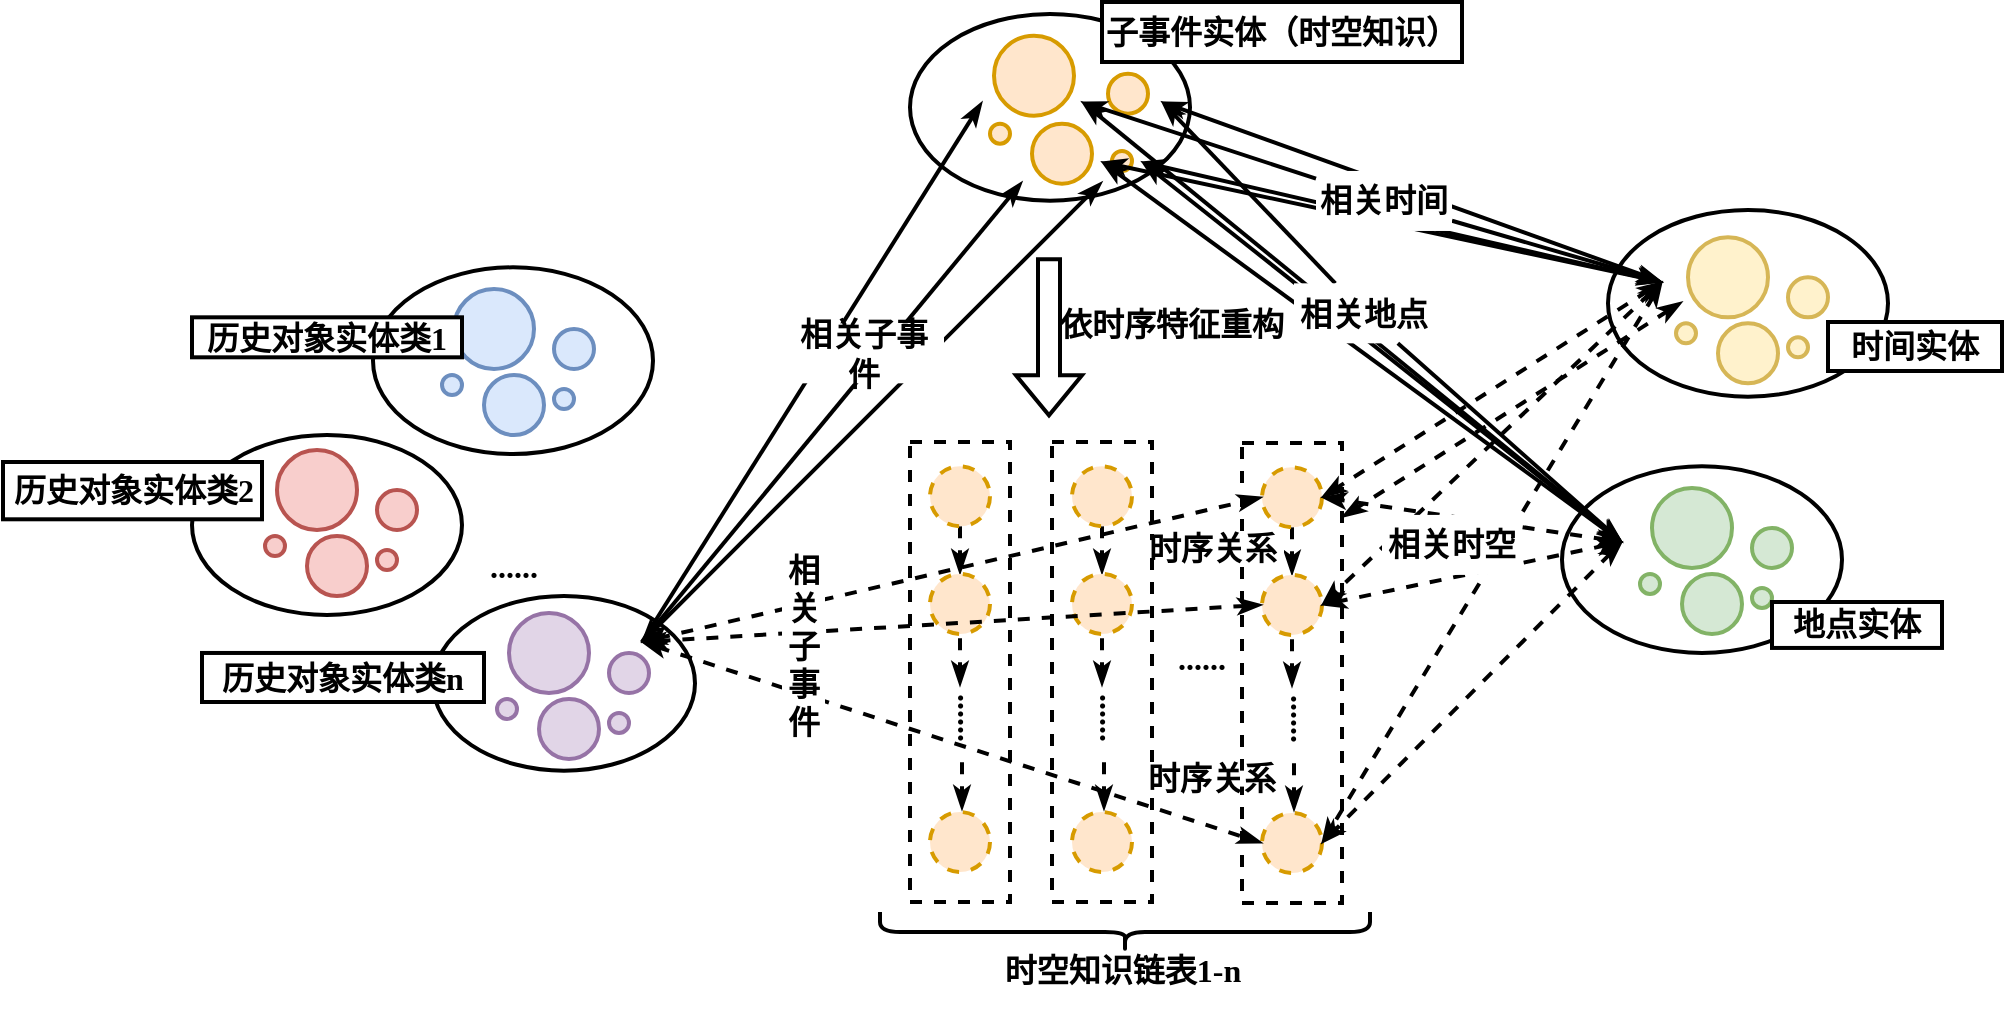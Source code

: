 <mxfile version="17.2.4" type="github">
  <diagram id="vx9gxHM6k6enUax1p6K6" name="Page-1">
    <mxGraphModel dx="1885" dy="794" grid="1" gridSize="10" guides="1" tooltips="1" connect="1" arrows="1" fold="1" page="1" pageScale="1" pageWidth="827" pageHeight="1169" math="0" shadow="0">
      <root>
        <mxCell id="0" />
        <mxCell id="1" parent="0" />
        <mxCell id="Nuy2MIkLEGF_IpoQAE7Y-3" value="" style="ellipse;whiteSpace=wrap;html=1;strokeWidth=2;fontSize=16;fontStyle=1" parent="1" vertex="1">
          <mxGeometry x="155.5" y="347" width="131" height="87.33" as="geometry" />
        </mxCell>
        <mxCell id="Nuy2MIkLEGF_IpoQAE7Y-1" value="" style="ellipse;whiteSpace=wrap;html=1;strokeWidth=2;fontSize=16;fontStyle=1" parent="1" vertex="1">
          <mxGeometry x="125.5" y="182.67" width="140" height="93.33" as="geometry" />
        </mxCell>
        <mxCell id="Nuy2MIkLEGF_IpoQAE7Y-2" value="" style="ellipse;whiteSpace=wrap;html=1;strokeWidth=2;fontSize=16;fontStyle=1" parent="1" vertex="1">
          <mxGeometry x="35" y="266.5" width="135" height="90" as="geometry" />
        </mxCell>
        <mxCell id="Nuy2MIkLEGF_IpoQAE7Y-6" value="" style="ellipse;whiteSpace=wrap;html=1;aspect=fixed;fillColor=#dae8fc;strokeColor=#6c8ebf;strokeWidth=2;fontSize=16;fontStyle=1" parent="1" vertex="1">
          <mxGeometry x="166" y="193.5" width="40" height="40" as="geometry" />
        </mxCell>
        <mxCell id="Nuy2MIkLEGF_IpoQAE7Y-7" value="" style="ellipse;whiteSpace=wrap;html=1;aspect=fixed;fillColor=#dae8fc;strokeColor=#6c8ebf;strokeWidth=2;fontSize=16;fontStyle=1" parent="1" vertex="1">
          <mxGeometry x="181" y="236.5" width="30" height="30" as="geometry" />
        </mxCell>
        <mxCell id="Nuy2MIkLEGF_IpoQAE7Y-8" value="" style="ellipse;whiteSpace=wrap;html=1;aspect=fixed;fillColor=#dae8fc;strokeColor=#6c8ebf;strokeWidth=2;fontSize=16;fontStyle=1" parent="1" vertex="1">
          <mxGeometry x="216" y="243.5" width="10" height="10" as="geometry" />
        </mxCell>
        <mxCell id="Nuy2MIkLEGF_IpoQAE7Y-9" value="" style="ellipse;whiteSpace=wrap;html=1;aspect=fixed;fillColor=#dae8fc;strokeColor=#6c8ebf;strokeWidth=2;fontSize=16;fontStyle=1" parent="1" vertex="1">
          <mxGeometry x="216" y="213.5" width="20" height="20" as="geometry" />
        </mxCell>
        <mxCell id="Nuy2MIkLEGF_IpoQAE7Y-10" value="" style="ellipse;whiteSpace=wrap;html=1;aspect=fixed;fillColor=#dae8fc;strokeColor=#6c8ebf;strokeWidth=2;fontSize=16;fontStyle=1" parent="1" vertex="1">
          <mxGeometry x="160" y="236.5" width="10" height="10" as="geometry" />
        </mxCell>
        <mxCell id="Nuy2MIkLEGF_IpoQAE7Y-13" value="" style="ellipse;whiteSpace=wrap;html=1;aspect=fixed;fillColor=#f8cecc;strokeColor=#b85450;strokeWidth=2;fontSize=16;fontStyle=1" parent="1" vertex="1">
          <mxGeometry x="77.5" y="274" width="40" height="40" as="geometry" />
        </mxCell>
        <mxCell id="Nuy2MIkLEGF_IpoQAE7Y-14" value="" style="ellipse;whiteSpace=wrap;html=1;aspect=fixed;fillColor=#f8cecc;strokeColor=#b85450;strokeWidth=2;fontSize=16;fontStyle=1" parent="1" vertex="1">
          <mxGeometry x="92.5" y="317" width="30" height="30" as="geometry" />
        </mxCell>
        <mxCell id="Nuy2MIkLEGF_IpoQAE7Y-15" value="" style="ellipse;whiteSpace=wrap;html=1;aspect=fixed;fillColor=#f8cecc;strokeColor=#b85450;strokeWidth=2;fontSize=16;fontStyle=1" parent="1" vertex="1">
          <mxGeometry x="127.5" y="324" width="10" height="10" as="geometry" />
        </mxCell>
        <mxCell id="Nuy2MIkLEGF_IpoQAE7Y-16" value="" style="ellipse;whiteSpace=wrap;html=1;aspect=fixed;fillColor=#f8cecc;strokeColor=#b85450;strokeWidth=2;fontSize=16;fontStyle=1" parent="1" vertex="1">
          <mxGeometry x="127.5" y="294" width="20" height="20" as="geometry" />
        </mxCell>
        <mxCell id="Nuy2MIkLEGF_IpoQAE7Y-17" value="" style="ellipse;whiteSpace=wrap;html=1;aspect=fixed;fillColor=#f8cecc;strokeColor=#b85450;strokeWidth=2;fontSize=16;fontStyle=1" parent="1" vertex="1">
          <mxGeometry x="71.5" y="317" width="10" height="10" as="geometry" />
        </mxCell>
        <mxCell id="Nuy2MIkLEGF_IpoQAE7Y-18" value="" style="ellipse;whiteSpace=wrap;html=1;aspect=fixed;fillColor=#e1d5e7;strokeColor=#9673a6;strokeWidth=2;fontSize=16;fontStyle=1" parent="1" vertex="1">
          <mxGeometry x="193.5" y="355.48" width="40" height="40" as="geometry" />
        </mxCell>
        <mxCell id="Nuy2MIkLEGF_IpoQAE7Y-19" value="" style="ellipse;whiteSpace=wrap;html=1;aspect=fixed;fillColor=#e1d5e7;strokeColor=#9673a6;strokeWidth=2;fontSize=16;fontStyle=1" parent="1" vertex="1">
          <mxGeometry x="208.5" y="398.48" width="30" height="30" as="geometry" />
        </mxCell>
        <mxCell id="Nuy2MIkLEGF_IpoQAE7Y-20" value="" style="ellipse;whiteSpace=wrap;html=1;aspect=fixed;fillColor=#e1d5e7;strokeColor=#9673a6;strokeWidth=2;fontSize=16;fontStyle=1" parent="1" vertex="1">
          <mxGeometry x="243.5" y="405.48" width="10" height="10" as="geometry" />
        </mxCell>
        <mxCell id="Nuy2MIkLEGF_IpoQAE7Y-21" value="" style="ellipse;whiteSpace=wrap;html=1;aspect=fixed;fillColor=#e1d5e7;strokeColor=#9673a6;strokeWidth=2;fontSize=16;fontStyle=1" parent="1" vertex="1">
          <mxGeometry x="243.5" y="375.48" width="20" height="20" as="geometry" />
        </mxCell>
        <mxCell id="Nuy2MIkLEGF_IpoQAE7Y-22" value="" style="ellipse;whiteSpace=wrap;html=1;aspect=fixed;fillColor=#e1d5e7;strokeColor=#9673a6;strokeWidth=2;fontSize=16;fontStyle=1" parent="1" vertex="1">
          <mxGeometry x="187.5" y="398.48" width="10" height="10" as="geometry" />
        </mxCell>
        <mxCell id="Nuy2MIkLEGF_IpoQAE7Y-42" value="" style="ellipse;whiteSpace=wrap;html=1;strokeWidth=2;fontSize=16;fontStyle=1" parent="1" vertex="1">
          <mxGeometry x="743" y="154.0" width="140" height="93.33" as="geometry" />
        </mxCell>
        <mxCell id="Nuy2MIkLEGF_IpoQAE7Y-43" value="" style="ellipse;whiteSpace=wrap;html=1;aspect=fixed;fillColor=#fff2cc;strokeColor=#d6b656;strokeWidth=2;fontSize=16;fontStyle=1" parent="1" vertex="1">
          <mxGeometry x="783" y="167.66" width="40" height="40" as="geometry" />
        </mxCell>
        <mxCell id="Nuy2MIkLEGF_IpoQAE7Y-44" value="" style="ellipse;whiteSpace=wrap;html=1;aspect=fixed;fillColor=#fff2cc;strokeColor=#d6b656;strokeWidth=2;fontSize=16;fontStyle=1" parent="1" vertex="1">
          <mxGeometry x="798" y="210.66" width="30" height="30" as="geometry" />
        </mxCell>
        <mxCell id="Nuy2MIkLEGF_IpoQAE7Y-45" value="" style="ellipse;whiteSpace=wrap;html=1;aspect=fixed;fillColor=#fff2cc;strokeColor=#d6b656;strokeWidth=2;fontSize=16;fontStyle=1" parent="1" vertex="1">
          <mxGeometry x="833" y="217.66" width="10" height="10" as="geometry" />
        </mxCell>
        <mxCell id="Nuy2MIkLEGF_IpoQAE7Y-46" value="" style="ellipse;whiteSpace=wrap;html=1;aspect=fixed;fillColor=#fff2cc;strokeColor=#d6b656;strokeWidth=2;fontSize=16;fontStyle=1" parent="1" vertex="1">
          <mxGeometry x="833" y="187.66" width="20" height="20" as="geometry" />
        </mxCell>
        <mxCell id="Nuy2MIkLEGF_IpoQAE7Y-47" value="" style="ellipse;whiteSpace=wrap;html=1;aspect=fixed;fillColor=#fff2cc;strokeColor=#d6b656;strokeWidth=2;fontSize=16;fontStyle=1" parent="1" vertex="1">
          <mxGeometry x="777" y="210.66" width="10" height="10" as="geometry" />
        </mxCell>
        <mxCell id="Nuy2MIkLEGF_IpoQAE7Y-48" value="" style="ellipse;whiteSpace=wrap;html=1;strokeWidth=2;fontSize=16;fontStyle=1" parent="1" vertex="1">
          <mxGeometry x="720" y="282.15" width="140" height="93.33" as="geometry" />
        </mxCell>
        <mxCell id="Nuy2MIkLEGF_IpoQAE7Y-49" value="" style="ellipse;whiteSpace=wrap;html=1;aspect=fixed;fillColor=#d5e8d4;strokeColor=#82b366;strokeWidth=2;fontSize=16;fontStyle=1" parent="1" vertex="1">
          <mxGeometry x="765" y="292.97" width="40" height="40" as="geometry" />
        </mxCell>
        <mxCell id="Nuy2MIkLEGF_IpoQAE7Y-50" value="" style="ellipse;whiteSpace=wrap;html=1;aspect=fixed;fillColor=#d5e8d4;strokeColor=#82b366;strokeWidth=2;fontSize=16;fontStyle=1" parent="1" vertex="1">
          <mxGeometry x="780" y="335.97" width="30" height="30" as="geometry" />
        </mxCell>
        <mxCell id="Nuy2MIkLEGF_IpoQAE7Y-51" value="" style="ellipse;whiteSpace=wrap;html=1;aspect=fixed;fillColor=#d5e8d4;strokeColor=#82b366;strokeWidth=2;fontSize=16;fontStyle=1" parent="1" vertex="1">
          <mxGeometry x="815" y="342.97" width="10" height="10" as="geometry" />
        </mxCell>
        <mxCell id="Nuy2MIkLEGF_IpoQAE7Y-52" value="" style="ellipse;whiteSpace=wrap;html=1;aspect=fixed;fillColor=#d5e8d4;strokeColor=#82b366;strokeWidth=2;fontSize=16;fontStyle=1" parent="1" vertex="1">
          <mxGeometry x="815" y="312.97" width="20" height="20" as="geometry" />
        </mxCell>
        <mxCell id="Nuy2MIkLEGF_IpoQAE7Y-53" value="" style="ellipse;whiteSpace=wrap;html=1;aspect=fixed;fillColor=#d5e8d4;strokeColor=#82b366;strokeWidth=2;fontSize=16;fontStyle=1" parent="1" vertex="1">
          <mxGeometry x="759" y="335.97" width="10" height="10" as="geometry" />
        </mxCell>
        <mxCell id="Nuy2MIkLEGF_IpoQAE7Y-54" value="&lt;span style=&quot;font-size: 16px;&quot;&gt;历史对象实体类1&lt;/span&gt;" style="rounded=0;whiteSpace=wrap;html=1;fontFamily=Times New Roman;fontSize=16;fillColor=default;strokeWidth=2;fontStyle=1" parent="1" vertex="1">
          <mxGeometry x="35" y="207.66" width="135" height="20" as="geometry" />
        </mxCell>
        <mxCell id="Nuy2MIkLEGF_IpoQAE7Y-59" value="&lt;span style=&quot;font-size: 16px;&quot;&gt;......&lt;/span&gt;" style="text;html=1;strokeColor=none;fillColor=none;align=center;verticalAlign=middle;whiteSpace=wrap;rounded=0;fontFamily=Times New Roman;fontSize=16;strokeWidth=2;fontStyle=1" parent="1" vertex="1">
          <mxGeometry x="166" y="317" width="60" height="30" as="geometry" />
        </mxCell>
        <mxCell id="Nuy2MIkLEGF_IpoQAE7Y-60" value="&lt;span style=&quot;font-size: 16px;&quot;&gt;时间实体&lt;/span&gt;" style="rounded=0;whiteSpace=wrap;html=1;fontFamily=Times New Roman;fontSize=16;fillColor=default;strokeWidth=2;fontStyle=1" parent="1" vertex="1">
          <mxGeometry x="853" y="210" width="87" height="24.5" as="geometry" />
        </mxCell>
        <mxCell id="Nuy2MIkLEGF_IpoQAE7Y-61" value="&lt;span style=&quot;font-size: 16px;&quot;&gt;历史对象实体类2&lt;/span&gt;" style="rounded=0;whiteSpace=wrap;html=1;fontFamily=Times New Roman;fontSize=16;fillColor=default;strokeWidth=2;fontStyle=1" parent="1" vertex="1">
          <mxGeometry x="-59.5" y="280" width="129.5" height="28.65" as="geometry" />
        </mxCell>
        <mxCell id="Nuy2MIkLEGF_IpoQAE7Y-62" value="&lt;span style=&quot;font-size: 16px;&quot;&gt;历史对象实体类n&lt;/span&gt;" style="rounded=0;whiteSpace=wrap;html=1;fontFamily=Times New Roman;fontSize=16;fillColor=default;strokeWidth=2;fontStyle=1" parent="1" vertex="1">
          <mxGeometry x="40" y="375.48" width="141" height="24.52" as="geometry" />
        </mxCell>
        <mxCell id="Nuy2MIkLEGF_IpoQAE7Y-63" value="&lt;span style=&quot;font-size: 16px;&quot;&gt;地点实体&lt;/span&gt;" style="rounded=0;whiteSpace=wrap;html=1;fontFamily=Times New Roman;fontSize=16;fillColor=default;strokeWidth=2;fontStyle=1" parent="1" vertex="1">
          <mxGeometry x="825" y="350" width="85" height="22.97" as="geometry" />
        </mxCell>
        <mxCell id="Nuy2MIkLEGF_IpoQAE7Y-69" value="" style="ellipse;whiteSpace=wrap;html=1;strokeWidth=2;fontSize=16;fontStyle=1" parent="1" vertex="1">
          <mxGeometry x="394" y="56.0" width="140" height="93.33" as="geometry" />
        </mxCell>
        <mxCell id="Nuy2MIkLEGF_IpoQAE7Y-70" value="" style="ellipse;whiteSpace=wrap;html=1;aspect=fixed;fillColor=#ffe6cc;strokeColor=#d79b00;strokeWidth=2;fontSize=16;fontStyle=1" parent="1" vertex="1">
          <mxGeometry x="436" y="66.82" width="40" height="40" as="geometry" />
        </mxCell>
        <mxCell id="Nuy2MIkLEGF_IpoQAE7Y-71" value="" style="ellipse;whiteSpace=wrap;html=1;aspect=fixed;fillColor=#ffe6cc;strokeColor=#d79b00;strokeWidth=2;fontSize=16;fontStyle=1" parent="1" vertex="1">
          <mxGeometry x="455" y="110.82" width="30" height="30" as="geometry" />
        </mxCell>
        <mxCell id="Nuy2MIkLEGF_IpoQAE7Y-72" value="" style="ellipse;whiteSpace=wrap;html=1;aspect=fixed;fillColor=#ffe6cc;strokeColor=#d79b00;strokeWidth=2;fontSize=16;fontStyle=1" parent="1" vertex="1">
          <mxGeometry x="495" y="124.48" width="10" height="10" as="geometry" />
        </mxCell>
        <mxCell id="Nuy2MIkLEGF_IpoQAE7Y-73" value="" style="ellipse;whiteSpace=wrap;html=1;aspect=fixed;fillColor=#ffe6cc;strokeColor=#d79b00;strokeWidth=2;fontSize=16;fontStyle=1" parent="1" vertex="1">
          <mxGeometry x="493" y="85.82" width="20" height="20" as="geometry" />
        </mxCell>
        <mxCell id="Nuy2MIkLEGF_IpoQAE7Y-74" value="" style="ellipse;whiteSpace=wrap;html=1;aspect=fixed;fillColor=#ffe6cc;strokeColor=#d79b00;strokeWidth=2;fontSize=16;fontStyle=1" parent="1" vertex="1">
          <mxGeometry x="434" y="110.82" width="10" height="10" as="geometry" />
        </mxCell>
        <mxCell id="Nuy2MIkLEGF_IpoQAE7Y-64" value="&lt;span style=&quot;font-size: 16px;&quot;&gt;子事件实体（时空知识）&lt;/span&gt;" style="rounded=0;whiteSpace=wrap;html=1;fontFamily=Times New Roman;fontSize=16;fillColor=default;strokeWidth=2;fontStyle=1" parent="1" vertex="1">
          <mxGeometry x="490" y="50" width="180" height="30" as="geometry" />
        </mxCell>
        <mxCell id="Nuy2MIkLEGF_IpoQAE7Y-85" value="" style="endArrow=classicThin;html=1;rounded=0;sketch=0;fontFamily=Times New Roman;fontSize=16;endFill=1;jumpStyle=none;strokeWidth=2;fontStyle=1" parent="1" edge="1">
          <mxGeometry width="50" height="50" relative="1" as="geometry">
            <mxPoint x="260" y="370" as="sourcePoint" />
            <mxPoint x="430" y="100" as="targetPoint" />
          </mxGeometry>
        </mxCell>
        <mxCell id="Nuy2MIkLEGF_IpoQAE7Y-86" value="" style="endArrow=classicThin;html=1;rounded=0;sketch=0;fontFamily=Times New Roman;fontSize=16;endFill=1;jumpStyle=none;strokeWidth=2;fontStyle=1" parent="1" edge="1">
          <mxGeometry width="50" height="50" relative="1" as="geometry">
            <mxPoint x="260" y="370" as="sourcePoint" />
            <mxPoint x="490" y="140" as="targetPoint" />
          </mxGeometry>
        </mxCell>
        <mxCell id="Nuy2MIkLEGF_IpoQAE7Y-87" value="" style="endArrow=classicThin;html=1;rounded=0;sketch=0;fontFamily=Times New Roman;fontSize=16;endFill=1;jumpStyle=none;startArrow=classicThin;startFill=1;strokeWidth=2;fontStyle=1" parent="1" edge="1">
          <mxGeometry width="50" height="50" relative="1" as="geometry">
            <mxPoint x="260" y="370" as="sourcePoint" />
            <mxPoint x="450" y="140" as="targetPoint" />
          </mxGeometry>
        </mxCell>
        <mxCell id="Nuy2MIkLEGF_IpoQAE7Y-88" value="" style="endArrow=classicThin;html=1;rounded=0;sketch=0;fontFamily=Times New Roman;fontSize=16;endFill=1;jumpStyle=none;startArrow=classicThin;startFill=1;strokeWidth=2;fontStyle=1" parent="1" edge="1">
          <mxGeometry width="50" height="50" relative="1" as="geometry">
            <mxPoint x="520" y="100" as="sourcePoint" />
            <mxPoint x="770" y="190" as="targetPoint" />
          </mxGeometry>
        </mxCell>
        <mxCell id="Nuy2MIkLEGF_IpoQAE7Y-89" value="" style="endArrow=classicThin;html=1;rounded=0;sketch=0;fontFamily=Times New Roman;fontSize=16;endFill=1;jumpStyle=none;startArrow=none;startFill=1;strokeWidth=2;fontStyle=1" parent="1" source="Nuy2MIkLEGF_IpoQAE7Y-170" edge="1">
          <mxGeometry width="50" height="50" relative="1" as="geometry">
            <mxPoint x="750" y="320" as="sourcePoint" />
            <mxPoint x="520" y="100" as="targetPoint" />
          </mxGeometry>
        </mxCell>
        <mxCell id="Nuy2MIkLEGF_IpoQAE7Y-90" value="" style="endArrow=classicThin;html=1;rounded=0;sketch=0;fontFamily=Times New Roman;fontSize=16;endFill=1;jumpStyle=none;startArrow=classicThin;startFill=1;strokeWidth=2;fontStyle=1" parent="1" edge="1">
          <mxGeometry width="50" height="50" relative="1" as="geometry">
            <mxPoint x="510" y="130" as="sourcePoint" />
            <mxPoint x="770" y="190" as="targetPoint" />
          </mxGeometry>
        </mxCell>
        <mxCell id="Nuy2MIkLEGF_IpoQAE7Y-91" value="" style="endArrow=classicThin;html=1;rounded=0;sketch=0;fontFamily=Times New Roman;fontSize=16;endFill=1;jumpStyle=none;startArrow=classicThin;startFill=1;strokeWidth=2;fontStyle=1" parent="1" edge="1">
          <mxGeometry width="50" height="50" relative="1" as="geometry">
            <mxPoint x="510" y="130" as="sourcePoint" />
            <mxPoint x="750" y="320" as="targetPoint" />
          </mxGeometry>
        </mxCell>
        <mxCell id="Nuy2MIkLEGF_IpoQAE7Y-92" value="" style="endArrow=classicThin;html=1;rounded=0;sketch=0;fontFamily=Times New Roman;fontSize=16;endFill=1;jumpStyle=none;startArrow=classicThin;startFill=1;strokeWidth=2;fontStyle=1" parent="1" edge="1">
          <mxGeometry width="50" height="50" relative="1" as="geometry">
            <mxPoint x="490" y="130" as="sourcePoint" />
            <mxPoint x="770" y="190" as="targetPoint" />
          </mxGeometry>
        </mxCell>
        <mxCell id="Nuy2MIkLEGF_IpoQAE7Y-93" value="" style="endArrow=classicThin;html=1;rounded=0;sketch=0;fontFamily=Times New Roman;fontSize=16;endFill=1;jumpStyle=none;startArrow=classicThin;startFill=1;strokeWidth=2;fontStyle=1" parent="1" edge="1">
          <mxGeometry width="50" height="50" relative="1" as="geometry">
            <mxPoint x="490" y="130" as="sourcePoint" />
            <mxPoint x="750" y="320" as="targetPoint" />
          </mxGeometry>
        </mxCell>
        <mxCell id="Nuy2MIkLEGF_IpoQAE7Y-94" value="" style="endArrow=classicThin;html=1;rounded=0;sketch=0;fontFamily=Times New Roman;fontSize=16;endFill=1;jumpStyle=none;startArrow=none;startFill=1;strokeWidth=2;fontStyle=1" parent="1" source="Nuy2MIkLEGF_IpoQAE7Y-168" edge="1">
          <mxGeometry width="50" height="50" relative="1" as="geometry">
            <mxPoint x="480" y="100" as="sourcePoint" />
            <mxPoint x="770" y="190" as="targetPoint" />
          </mxGeometry>
        </mxCell>
        <mxCell id="Nuy2MIkLEGF_IpoQAE7Y-95" value="" style="endArrow=classicThin;html=1;rounded=0;sketch=0;fontFamily=Times New Roman;fontSize=16;endFill=1;jumpStyle=none;startArrow=classicThin;startFill=1;strokeWidth=2;fontStyle=1" parent="1" edge="1">
          <mxGeometry width="50" height="50" relative="1" as="geometry">
            <mxPoint x="480" y="100" as="sourcePoint" />
            <mxPoint x="750" y="320" as="targetPoint" />
          </mxGeometry>
        </mxCell>
        <mxCell id="Nuy2MIkLEGF_IpoQAE7Y-103" value="" style="rounded=0;whiteSpace=wrap;html=1;fontFamily=Times New Roman;fontSize=16;fillColor=default;dashed=1;strokeWidth=2;fontStyle=1" parent="1" vertex="1">
          <mxGeometry x="394" y="270" width="50" height="230" as="geometry" />
        </mxCell>
        <mxCell id="Nuy2MIkLEGF_IpoQAE7Y-105" value="&lt;span style=&quot;font-size: 16px;&quot;&gt;......&lt;/span&gt;" style="text;html=1;strokeColor=none;fillColor=none;align=center;verticalAlign=middle;whiteSpace=wrap;rounded=0;fontFamily=Times New Roman;fontSize=16;dashed=1;strokeWidth=2;fontStyle=1" parent="1" vertex="1">
          <mxGeometry x="510" y="363" width="60" height="30" as="geometry" />
        </mxCell>
        <mxCell id="Nuy2MIkLEGF_IpoQAE7Y-114" style="edgeStyle=orthogonalEdgeStyle;rounded=0;sketch=0;jumpStyle=none;orthogonalLoop=1;jettySize=auto;html=1;exitX=0.5;exitY=1;exitDx=0;exitDy=0;entryX=0.5;entryY=0;entryDx=0;entryDy=0;fontFamily=Times New Roman;fontSize=16;startArrow=none;startFill=0;endArrow=classicThin;endFill=1;dashed=1;strokeWidth=2;fontStyle=1" parent="1" source="Nuy2MIkLEGF_IpoQAE7Y-107" target="Nuy2MIkLEGF_IpoQAE7Y-108" edge="1">
          <mxGeometry relative="1" as="geometry" />
        </mxCell>
        <mxCell id="Nuy2MIkLEGF_IpoQAE7Y-107" value="" style="ellipse;whiteSpace=wrap;html=1;aspect=fixed;fillColor=#ffe6cc;strokeColor=#d79b00;dashed=1;strokeWidth=2;fontSize=16;fontStyle=1" parent="1" vertex="1">
          <mxGeometry x="404" y="282.15" width="30" height="30" as="geometry" />
        </mxCell>
        <mxCell id="Nuy2MIkLEGF_IpoQAE7Y-108" value="" style="ellipse;whiteSpace=wrap;html=1;aspect=fixed;fillColor=#ffe6cc;strokeColor=#d79b00;dashed=1;strokeWidth=2;fontSize=16;fontStyle=1" parent="1" vertex="1">
          <mxGeometry x="404" y="335.97" width="30" height="30" as="geometry" />
        </mxCell>
        <mxCell id="Nuy2MIkLEGF_IpoQAE7Y-109" value="" style="ellipse;whiteSpace=wrap;html=1;aspect=fixed;fillColor=#ffe6cc;strokeColor=#d79b00;dashed=1;strokeWidth=2;fontSize=16;fontStyle=1" parent="1" vertex="1">
          <mxGeometry x="404" y="455" width="30" height="30" as="geometry" />
        </mxCell>
        <mxCell id="Nuy2MIkLEGF_IpoQAE7Y-118" value="&lt;span style=&quot;font-size: 16px;&quot;&gt;......&lt;/span&gt;" style="text;html=1;strokeColor=none;fillColor=none;align=center;verticalAlign=middle;whiteSpace=wrap;rounded=0;fontFamily=Times New Roman;fontSize=16;rotation=90;dashed=1;strokeWidth=2;fontStyle=1" parent="1" vertex="1">
          <mxGeometry x="394" y="393" width="60" height="30" as="geometry" />
        </mxCell>
        <mxCell id="Nuy2MIkLEGF_IpoQAE7Y-121" style="edgeStyle=orthogonalEdgeStyle;rounded=0;sketch=0;jumpStyle=none;orthogonalLoop=1;jettySize=auto;html=1;exitX=0.5;exitY=1;exitDx=0;exitDy=0;entryX=0.5;entryY=0;entryDx=0;entryDy=0;fontFamily=Times New Roman;fontSize=16;startArrow=none;startFill=0;endArrow=classicThin;endFill=1;dashed=1;strokeWidth=2;fontStyle=1" parent="1" edge="1">
          <mxGeometry relative="1" as="geometry">
            <mxPoint x="419" y="368.15" as="sourcePoint" />
            <mxPoint x="419" y="391.97" as="targetPoint" />
          </mxGeometry>
        </mxCell>
        <mxCell id="Nuy2MIkLEGF_IpoQAE7Y-122" style="edgeStyle=orthogonalEdgeStyle;rounded=0;sketch=0;jumpStyle=none;orthogonalLoop=1;jettySize=auto;html=1;exitX=0.5;exitY=1;exitDx=0;exitDy=0;fontFamily=Times New Roman;fontSize=16;startArrow=none;startFill=0;endArrow=classicThin;endFill=1;dashed=1;strokeWidth=2;fontStyle=1" parent="1" edge="1">
          <mxGeometry relative="1" as="geometry">
            <mxPoint x="420" y="430.15" as="sourcePoint" />
            <mxPoint x="420" y="454" as="targetPoint" />
          </mxGeometry>
        </mxCell>
        <mxCell id="Nuy2MIkLEGF_IpoQAE7Y-123" value="" style="rounded=0;whiteSpace=wrap;html=1;fontFamily=Times New Roman;fontSize=16;fillColor=default;dashed=1;strokeWidth=2;fontStyle=1" parent="1" vertex="1">
          <mxGeometry x="465" y="270" width="50" height="230" as="geometry" />
        </mxCell>
        <mxCell id="Nuy2MIkLEGF_IpoQAE7Y-124" style="edgeStyle=orthogonalEdgeStyle;rounded=0;sketch=0;jumpStyle=none;orthogonalLoop=1;jettySize=auto;html=1;exitX=0.5;exitY=1;exitDx=0;exitDy=0;entryX=0.5;entryY=0;entryDx=0;entryDy=0;fontFamily=Times New Roman;fontSize=16;startArrow=none;startFill=0;endArrow=classicThin;endFill=1;dashed=1;strokeWidth=2;fontStyle=1" parent="1" source="Nuy2MIkLEGF_IpoQAE7Y-125" target="Nuy2MIkLEGF_IpoQAE7Y-126" edge="1">
          <mxGeometry relative="1" as="geometry" />
        </mxCell>
        <mxCell id="Nuy2MIkLEGF_IpoQAE7Y-125" value="" style="ellipse;whiteSpace=wrap;html=1;aspect=fixed;fillColor=#ffe6cc;strokeColor=#d79b00;dashed=1;strokeWidth=2;fontSize=16;fontStyle=1" parent="1" vertex="1">
          <mxGeometry x="475" y="282.15" width="30" height="30" as="geometry" />
        </mxCell>
        <mxCell id="Nuy2MIkLEGF_IpoQAE7Y-126" value="" style="ellipse;whiteSpace=wrap;html=1;aspect=fixed;fillColor=#ffe6cc;strokeColor=#d79b00;dashed=1;strokeWidth=2;fontSize=16;fontStyle=1" parent="1" vertex="1">
          <mxGeometry x="475" y="335.97" width="30" height="30" as="geometry" />
        </mxCell>
        <mxCell id="Nuy2MIkLEGF_IpoQAE7Y-127" value="" style="ellipse;whiteSpace=wrap;html=1;aspect=fixed;fillColor=#ffe6cc;strokeColor=#d79b00;dashed=1;strokeWidth=2;fontSize=16;fontStyle=1" parent="1" vertex="1">
          <mxGeometry x="475" y="455" width="30" height="30" as="geometry" />
        </mxCell>
        <mxCell id="Nuy2MIkLEGF_IpoQAE7Y-128" value="&lt;span style=&quot;font-size: 16px;&quot;&gt;......&lt;/span&gt;" style="text;html=1;strokeColor=none;fillColor=none;align=center;verticalAlign=middle;whiteSpace=wrap;rounded=0;fontFamily=Times New Roman;fontSize=16;rotation=90;dashed=1;strokeWidth=2;fontStyle=1" parent="1" vertex="1">
          <mxGeometry x="465" y="393" width="60" height="30" as="geometry" />
        </mxCell>
        <mxCell id="Nuy2MIkLEGF_IpoQAE7Y-129" style="edgeStyle=orthogonalEdgeStyle;rounded=0;sketch=0;jumpStyle=none;orthogonalLoop=1;jettySize=auto;html=1;exitX=0.5;exitY=1;exitDx=0;exitDy=0;entryX=0.5;entryY=0;entryDx=0;entryDy=0;fontFamily=Times New Roman;fontSize=16;startArrow=none;startFill=0;endArrow=classicThin;endFill=1;dashed=1;strokeWidth=2;fontStyle=1" parent="1" edge="1">
          <mxGeometry relative="1" as="geometry">
            <mxPoint x="490" y="368.15" as="sourcePoint" />
            <mxPoint x="490" y="391.97" as="targetPoint" />
          </mxGeometry>
        </mxCell>
        <mxCell id="Nuy2MIkLEGF_IpoQAE7Y-130" style="edgeStyle=orthogonalEdgeStyle;rounded=0;sketch=0;jumpStyle=none;orthogonalLoop=1;jettySize=auto;html=1;exitX=0.5;exitY=1;exitDx=0;exitDy=0;fontFamily=Times New Roman;fontSize=16;startArrow=none;startFill=0;endArrow=classicThin;endFill=1;dashed=1;strokeWidth=2;fontStyle=1" parent="1" edge="1">
          <mxGeometry relative="1" as="geometry">
            <mxPoint x="491" y="430.15" as="sourcePoint" />
            <mxPoint x="491" y="454" as="targetPoint" />
          </mxGeometry>
        </mxCell>
        <mxCell id="Nuy2MIkLEGF_IpoQAE7Y-131" value="" style="rounded=0;whiteSpace=wrap;html=1;fontFamily=Times New Roman;fontSize=16;fillColor=default;dashed=1;strokeWidth=2;fontStyle=1" parent="1" vertex="1">
          <mxGeometry x="560" y="270.48" width="50" height="230" as="geometry" />
        </mxCell>
        <mxCell id="Nuy2MIkLEGF_IpoQAE7Y-132" style="edgeStyle=orthogonalEdgeStyle;rounded=0;sketch=0;jumpStyle=none;orthogonalLoop=1;jettySize=auto;html=1;exitX=0.5;exitY=1;exitDx=0;exitDy=0;entryX=0.5;entryY=0;entryDx=0;entryDy=0;fontFamily=Times New Roman;fontSize=16;startArrow=none;startFill=0;endArrow=classicThin;endFill=1;dashed=1;strokeWidth=2;fontStyle=1" parent="1" source="Nuy2MIkLEGF_IpoQAE7Y-133" target="Nuy2MIkLEGF_IpoQAE7Y-134" edge="1">
          <mxGeometry relative="1" as="geometry" />
        </mxCell>
        <mxCell id="Nuy2MIkLEGF_IpoQAE7Y-133" value="" style="ellipse;whiteSpace=wrap;html=1;aspect=fixed;fillColor=#ffe6cc;strokeColor=#d79b00;dashed=1;strokeWidth=2;fontSize=16;fontStyle=1" parent="1" vertex="1">
          <mxGeometry x="570" y="282.63" width="30" height="30" as="geometry" />
        </mxCell>
        <mxCell id="Nuy2MIkLEGF_IpoQAE7Y-134" value="" style="ellipse;whiteSpace=wrap;html=1;aspect=fixed;fillColor=#ffe6cc;strokeColor=#d79b00;dashed=1;strokeWidth=2;fontSize=16;fontStyle=1" parent="1" vertex="1">
          <mxGeometry x="570" y="336.45" width="30" height="30" as="geometry" />
        </mxCell>
        <mxCell id="Nuy2MIkLEGF_IpoQAE7Y-135" value="" style="ellipse;whiteSpace=wrap;html=1;aspect=fixed;fillColor=#ffe6cc;strokeColor=#d79b00;dashed=1;strokeWidth=2;fontSize=16;fontStyle=1" parent="1" vertex="1">
          <mxGeometry x="570" y="455.48" width="30" height="30" as="geometry" />
        </mxCell>
        <mxCell id="Nuy2MIkLEGF_IpoQAE7Y-136" value="&lt;span style=&quot;font-size: 16px;&quot;&gt;......&lt;/span&gt;" style="text;html=1;strokeColor=none;fillColor=none;align=center;verticalAlign=middle;whiteSpace=wrap;rounded=0;fontFamily=Times New Roman;fontSize=16;rotation=90;dashed=1;strokeWidth=2;fontStyle=1" parent="1" vertex="1">
          <mxGeometry x="560" y="393.48" width="60" height="30" as="geometry" />
        </mxCell>
        <mxCell id="Nuy2MIkLEGF_IpoQAE7Y-137" style="edgeStyle=orthogonalEdgeStyle;rounded=0;sketch=0;jumpStyle=none;orthogonalLoop=1;jettySize=auto;html=1;exitX=0.5;exitY=1;exitDx=0;exitDy=0;entryX=0.5;entryY=0;entryDx=0;entryDy=0;fontFamily=Times New Roman;fontSize=16;startArrow=none;startFill=0;endArrow=classicThin;endFill=1;dashed=1;strokeWidth=2;fontStyle=1" parent="1" edge="1">
          <mxGeometry relative="1" as="geometry">
            <mxPoint x="585" y="368.63" as="sourcePoint" />
            <mxPoint x="585" y="392.45" as="targetPoint" />
          </mxGeometry>
        </mxCell>
        <mxCell id="Nuy2MIkLEGF_IpoQAE7Y-138" style="edgeStyle=orthogonalEdgeStyle;rounded=0;sketch=0;jumpStyle=none;orthogonalLoop=1;jettySize=auto;html=1;exitX=0.5;exitY=1;exitDx=0;exitDy=0;fontFamily=Times New Roman;fontSize=16;startArrow=none;startFill=0;endArrow=classicThin;endFill=1;dashed=1;strokeWidth=2;fontStyle=1" parent="1" edge="1">
          <mxGeometry relative="1" as="geometry">
            <mxPoint x="586" y="430.63" as="sourcePoint" />
            <mxPoint x="586" y="454.48" as="targetPoint" />
          </mxGeometry>
        </mxCell>
        <mxCell id="Nuy2MIkLEGF_IpoQAE7Y-139" value="" style="shape=curlyBracket;whiteSpace=wrap;html=1;rounded=1;flipH=1;fontFamily=Times New Roman;fontSize=16;fillColor=default;rotation=90;strokeWidth=2;fontStyle=1" parent="1" vertex="1">
          <mxGeometry x="491.5" y="392.5" width="20" height="245" as="geometry" />
        </mxCell>
        <mxCell id="Nuy2MIkLEGF_IpoQAE7Y-140" value="&lt;font style=&quot;font-size: 16px;&quot;&gt;时空知识链表1-n&lt;/font&gt;" style="text;strokeColor=none;fillColor=none;html=1;fontSize=16;fontStyle=1;verticalAlign=middle;align=center;fontFamily=Times New Roman;strokeWidth=2;" parent="1" vertex="1">
          <mxGeometry x="450" y="514" width="100" height="40" as="geometry" />
        </mxCell>
        <mxCell id="Nuy2MIkLEGF_IpoQAE7Y-141" value="" style="shape=flexArrow;endArrow=classic;html=1;rounded=0;sketch=0;fontFamily=Times New Roman;fontSize=16;jumpStyle=none;strokeWidth=2;fontStyle=1" parent="1" edge="1">
          <mxGeometry width="50" height="50" relative="1" as="geometry">
            <mxPoint x="463.5" y="177.66" as="sourcePoint" />
            <mxPoint x="463.5" y="257.66" as="targetPoint" />
          </mxGeometry>
        </mxCell>
        <mxCell id="Nuy2MIkLEGF_IpoQAE7Y-142" value="&lt;font style=&quot;font-size: 16px;&quot;&gt;&lt;span style=&quot;font-size: 16px;&quot;&gt;依时序特征重构&lt;/span&gt;&lt;/font&gt;" style="text;html=1;strokeColor=none;fillColor=none;align=center;verticalAlign=middle;whiteSpace=wrap;rounded=0;dashed=1;fontFamily=Times New Roman;fontSize=16;strokeWidth=2;fontStyle=1" parent="1" vertex="1">
          <mxGeometry x="466" y="196" width="118" height="30" as="geometry" />
        </mxCell>
        <mxCell id="Nuy2MIkLEGF_IpoQAE7Y-144" value="" style="endArrow=classicThin;html=1;rounded=0;sketch=0;fontFamily=Times New Roman;fontSize=16;endFill=1;jumpStyle=none;startArrow=classicThin;startFill=1;entryX=1;entryY=0.5;entryDx=0;entryDy=0;dashed=1;strokeWidth=2;fontStyle=1" parent="1" target="Nuy2MIkLEGF_IpoQAE7Y-133" edge="1">
          <mxGeometry width="50" height="50" relative="1" as="geometry">
            <mxPoint x="770" y="190" as="sourcePoint" />
            <mxPoint x="530" y="110" as="targetPoint" />
          </mxGeometry>
        </mxCell>
        <mxCell id="Nuy2MIkLEGF_IpoQAE7Y-145" value="" style="endArrow=classicThin;html=1;rounded=0;sketch=0;fontFamily=Times New Roman;fontSize=16;endFill=1;jumpStyle=none;startArrow=classicThin;startFill=1;entryX=1;entryY=0.5;entryDx=0;entryDy=0;dashed=1;strokeWidth=2;fontStyle=1" parent="1" target="Nuy2MIkLEGF_IpoQAE7Y-133" edge="1">
          <mxGeometry width="50" height="50" relative="1" as="geometry">
            <mxPoint x="750" y="320" as="sourcePoint" />
            <mxPoint x="610" y="307.63" as="targetPoint" />
          </mxGeometry>
        </mxCell>
        <mxCell id="Nuy2MIkLEGF_IpoQAE7Y-146" value="" style="endArrow=classicThin;html=1;rounded=0;sketch=0;fontFamily=Times New Roman;fontSize=16;endFill=1;jumpStyle=none;startArrow=classicThin;startFill=1;entryX=1;entryY=0.5;entryDx=0;entryDy=0;dashed=1;strokeWidth=2;fontStyle=1" parent="1" target="Nuy2MIkLEGF_IpoQAE7Y-134" edge="1">
          <mxGeometry width="50" height="50" relative="1" as="geometry">
            <mxPoint x="770" y="190" as="sourcePoint" />
            <mxPoint x="620" y="317.63" as="targetPoint" />
          </mxGeometry>
        </mxCell>
        <mxCell id="Nuy2MIkLEGF_IpoQAE7Y-147" value="" style="endArrow=classicThin;html=1;rounded=0;sketch=0;fontFamily=Times New Roman;fontSize=16;endFill=1;jumpStyle=none;startArrow=classicThin;startFill=1;entryX=1;entryY=0.5;entryDx=0;entryDy=0;dashed=1;strokeWidth=2;fontStyle=1" parent="1" target="Nuy2MIkLEGF_IpoQAE7Y-134" edge="1">
          <mxGeometry width="50" height="50" relative="1" as="geometry">
            <mxPoint x="750" y="320" as="sourcePoint" />
            <mxPoint x="630" y="327.63" as="targetPoint" />
          </mxGeometry>
        </mxCell>
        <mxCell id="Nuy2MIkLEGF_IpoQAE7Y-148" value="" style="endArrow=classicThin;html=1;rounded=0;sketch=0;fontFamily=Times New Roman;fontSize=16;endFill=1;jumpStyle=none;startArrow=classicThin;startFill=1;entryX=1;entryY=0.5;entryDx=0;entryDy=0;dashed=1;strokeWidth=2;fontStyle=1" parent="1" target="Nuy2MIkLEGF_IpoQAE7Y-135" edge="1">
          <mxGeometry width="50" height="50" relative="1" as="geometry">
            <mxPoint x="750" y="320" as="sourcePoint" />
            <mxPoint x="640" y="337.63" as="targetPoint" />
          </mxGeometry>
        </mxCell>
        <mxCell id="Nuy2MIkLEGF_IpoQAE7Y-149" value="" style="endArrow=classicThin;html=1;rounded=0;sketch=0;fontFamily=Times New Roman;fontSize=16;endFill=1;jumpStyle=none;startArrow=classicThin;startFill=1;entryX=1;entryY=0.5;entryDx=0;entryDy=0;dashed=1;strokeWidth=2;fontStyle=1" parent="1" target="Nuy2MIkLEGF_IpoQAE7Y-135" edge="1">
          <mxGeometry width="50" height="50" relative="1" as="geometry">
            <mxPoint x="770" y="190" as="sourcePoint" />
            <mxPoint x="650" y="347.63" as="targetPoint" />
          </mxGeometry>
        </mxCell>
        <mxCell id="Nuy2MIkLEGF_IpoQAE7Y-150" value="" style="endArrow=classicThin;html=1;rounded=0;sketch=0;fontFamily=Times New Roman;fontSize=16;endFill=1;jumpStyle=none;startArrow=classicThin;startFill=1;entryX=1;entryY=0.5;entryDx=0;entryDy=0;dashed=1;strokeWidth=2;fontStyle=1" parent="1" edge="1">
          <mxGeometry width="50" height="50" relative="1" as="geometry">
            <mxPoint x="780" y="200" as="sourcePoint" />
            <mxPoint x="610" y="307.63" as="targetPoint" />
          </mxGeometry>
        </mxCell>
        <mxCell id="Nuy2MIkLEGF_IpoQAE7Y-151" value="" style="endArrow=classicThin;html=1;rounded=0;sketch=0;fontFamily=Times New Roman;fontSize=16;endFill=1;jumpStyle=none;entryX=0;entryY=0.5;entryDx=0;entryDy=0;startArrow=classicThin;startFill=1;dashed=1;strokeWidth=2;fontStyle=1" parent="1" target="Nuy2MIkLEGF_IpoQAE7Y-133" edge="1">
          <mxGeometry width="50" height="50" relative="1" as="geometry">
            <mxPoint x="260" y="370" as="sourcePoint" />
            <mxPoint x="500" y="150" as="targetPoint" />
          </mxGeometry>
        </mxCell>
        <mxCell id="Nuy2MIkLEGF_IpoQAE7Y-152" value="" style="endArrow=classicThin;html=1;rounded=0;sketch=0;fontFamily=Times New Roman;fontSize=16;endFill=1;jumpStyle=none;entryX=0;entryY=0.5;entryDx=0;entryDy=0;startArrow=classicThin;startFill=1;dashed=1;strokeWidth=2;fontStyle=1" parent="1" target="Nuy2MIkLEGF_IpoQAE7Y-134" edge="1">
          <mxGeometry width="50" height="50" relative="1" as="geometry">
            <mxPoint x="260" y="370" as="sourcePoint" />
            <mxPoint x="510" y="160" as="targetPoint" />
          </mxGeometry>
        </mxCell>
        <mxCell id="Nuy2MIkLEGF_IpoQAE7Y-154" value="" style="endArrow=classicThin;html=1;rounded=0;sketch=0;fontFamily=Times New Roman;fontSize=16;endFill=1;jumpStyle=none;entryX=0;entryY=0.5;entryDx=0;entryDy=0;startArrow=classicThin;startFill=1;dashed=1;strokeWidth=2;fontStyle=1" parent="1" target="Nuy2MIkLEGF_IpoQAE7Y-135" edge="1">
          <mxGeometry width="50" height="50" relative="1" as="geometry">
            <mxPoint x="260" y="370" as="sourcePoint" />
            <mxPoint x="414" y="360.97" as="targetPoint" />
          </mxGeometry>
        </mxCell>
        <mxCell id="Nuy2MIkLEGF_IpoQAE7Y-166" value="&lt;font style=&quot;font-size: 16px;&quot;&gt;&lt;span style=&quot;font-size: 16px;&quot;&gt;相关子事件&lt;/span&gt;&lt;/font&gt;" style="text;html=1;strokeColor=none;fillColor=default;align=center;verticalAlign=middle;whiteSpace=wrap;rounded=0;dashed=1;fontFamily=Times New Roman;fontSize=16;strokeWidth=2;fontStyle=1" parent="1" vertex="1">
          <mxGeometry x="331" y="210.66" width="80" height="30" as="geometry" />
        </mxCell>
        <mxCell id="Nuy2MIkLEGF_IpoQAE7Y-168" value="&lt;font style=&quot;font-size: 16px;&quot;&gt;&lt;span style=&quot;font-size: 16px;&quot;&gt;相关时间&lt;/span&gt;&lt;/font&gt;" style="text;html=1;strokeColor=none;fillColor=default;align=center;verticalAlign=middle;whiteSpace=wrap;rounded=0;dashed=1;fontFamily=Times New Roman;fontSize=16;strokeWidth=2;fontStyle=1" parent="1" vertex="1">
          <mxGeometry x="597" y="134.48" width="68" height="30" as="geometry" />
        </mxCell>
        <mxCell id="Nuy2MIkLEGF_IpoQAE7Y-169" value="" style="endArrow=none;html=1;rounded=0;sketch=0;fontFamily=Times New Roman;fontSize=16;endFill=1;jumpStyle=none;startArrow=classicThin;startFill=1;strokeWidth=2;fontStyle=1" parent="1" target="Nuy2MIkLEGF_IpoQAE7Y-168" edge="1">
          <mxGeometry width="50" height="50" relative="1" as="geometry">
            <mxPoint x="480" y="100" as="sourcePoint" />
            <mxPoint x="770" y="190" as="targetPoint" />
          </mxGeometry>
        </mxCell>
        <mxCell id="Nuy2MIkLEGF_IpoQAE7Y-170" value="&lt;font style=&quot;font-size: 16px;&quot;&gt;&lt;span style=&quot;font-size: 16px;&quot;&gt;相关地点&lt;/span&gt;&lt;/font&gt;" style="text;html=1;strokeColor=none;fillColor=default;align=center;verticalAlign=middle;whiteSpace=wrap;rounded=0;dashed=1;fontFamily=Times New Roman;fontSize=16;strokeWidth=2;fontStyle=1" parent="1" vertex="1">
          <mxGeometry x="586" y="190.66" width="70" height="30" as="geometry" />
        </mxCell>
        <mxCell id="Nuy2MIkLEGF_IpoQAE7Y-171" value="" style="endArrow=none;html=1;rounded=0;sketch=0;fontFamily=Times New Roman;fontSize=16;endFill=1;jumpStyle=none;startArrow=classicThin;startFill=1;strokeWidth=2;fontStyle=1" parent="1" target="Nuy2MIkLEGF_IpoQAE7Y-170" edge="1">
          <mxGeometry width="50" height="50" relative="1" as="geometry">
            <mxPoint x="750" y="320" as="sourcePoint" />
            <mxPoint x="520" y="100" as="targetPoint" />
          </mxGeometry>
        </mxCell>
        <mxCell id="Nuy2MIkLEGF_IpoQAE7Y-172" value="&lt;font style=&quot;font-size: 16px;&quot;&gt;&lt;span style=&quot;font-size: 16px;&quot;&gt;相关子事件&lt;/span&gt;&lt;/font&gt;" style="text;html=1;strokeColor=none;fillColor=default;align=center;verticalAlign=middle;whiteSpace=wrap;rounded=0;dashed=1;fontFamily=Times New Roman;fontSize=16;strokeWidth=2;fontStyle=1" parent="1" vertex="1">
          <mxGeometry x="330" y="327" width="21.5" height="90" as="geometry" />
        </mxCell>
        <mxCell id="Nuy2MIkLEGF_IpoQAE7Y-176" value="&lt;font style=&quot;font-size: 16px;&quot;&gt;&lt;span style=&quot;font-size: 16px;&quot;&gt;相关时空&lt;/span&gt;&lt;/font&gt;" style="text;html=1;strokeColor=none;fillColor=default;align=center;verticalAlign=middle;whiteSpace=wrap;rounded=0;dashed=1;fontFamily=Times New Roman;fontSize=16;strokeWidth=2;fontStyle=1" parent="1" vertex="1">
          <mxGeometry x="630" y="306.45" width="70" height="30" as="geometry" />
        </mxCell>
        <mxCell id="Nuy2MIkLEGF_IpoQAE7Y-177" value="&lt;font style=&quot;font-size: 16px;&quot;&gt;&lt;span style=&quot;font-size: 16px;&quot;&gt;时序关系&lt;/span&gt;&lt;/font&gt;" style="text;html=1;align=center;verticalAlign=middle;whiteSpace=wrap;rounded=0;dashed=1;fontFamily=Times New Roman;fontSize=16;fillColor=default;strokeWidth=2;fontStyle=1" parent="1" vertex="1">
          <mxGeometry x="510" y="319.03" width="71" height="7.97" as="geometry" />
        </mxCell>
        <mxCell id="Nuy2MIkLEGF_IpoQAE7Y-178" value="&lt;font style=&quot;font-size: 16px;&quot;&gt;&lt;span style=&quot;font-size: 16px;&quot;&gt;时序关系&lt;/span&gt;&lt;/font&gt;" style="text;html=1;align=center;verticalAlign=middle;whiteSpace=wrap;rounded=0;dashed=1;fontFamily=Times New Roman;fontSize=16;fillColor=default;strokeWidth=2;fontStyle=1" parent="1" vertex="1">
          <mxGeometry x="510" y="434.33" width="70" height="7.97" as="geometry" />
        </mxCell>
      </root>
    </mxGraphModel>
  </diagram>
</mxfile>
